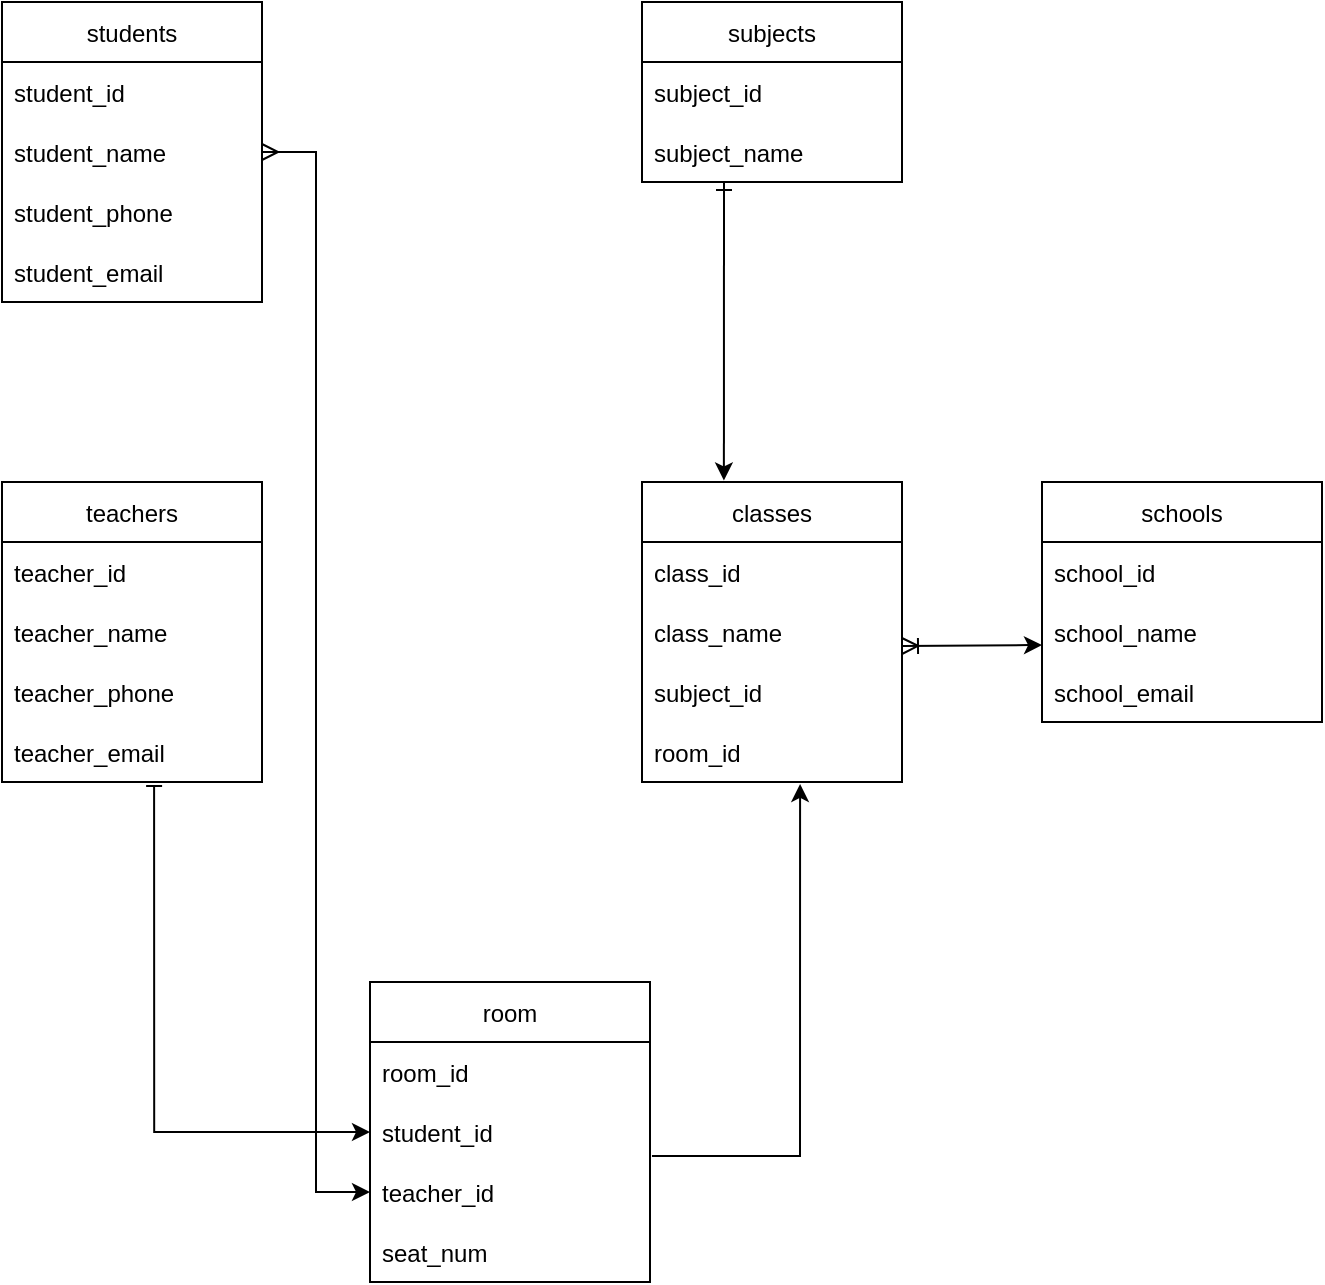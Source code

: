 <mxfile version="21.1.4" type="github">
  <diagram id="xmLhRH_7aOAsK8foOpP1" name="Page-1">
    <mxGraphModel dx="794" dy="715" grid="1" gridSize="10" guides="1" tooltips="1" connect="1" arrows="1" fold="1" page="1" pageScale="1" pageWidth="827" pageHeight="1169" math="0" shadow="0">
      <root>
        <mxCell id="0" />
        <mxCell id="1" parent="0" />
        <mxCell id="CUi0itA0A1m5QsF292kd-1" value="students" style="swimlane;fontStyle=0;childLayout=stackLayout;horizontal=1;startSize=30;horizontalStack=0;resizeParent=1;resizeParentMax=0;resizeLast=0;collapsible=1;marginBottom=0;" parent="1" vertex="1">
          <mxGeometry x="160" y="40" width="130" height="150" as="geometry">
            <mxRectangle x="110" y="90" width="80" height="30" as="alternateBounds" />
          </mxGeometry>
        </mxCell>
        <mxCell id="CUi0itA0A1m5QsF292kd-2" value="student_id" style="text;strokeColor=none;fillColor=none;align=left;verticalAlign=middle;spacingLeft=4;spacingRight=4;overflow=hidden;points=[[0,0.5],[1,0.5]];portConstraint=eastwest;rotatable=0;" parent="CUi0itA0A1m5QsF292kd-1" vertex="1">
          <mxGeometry y="30" width="130" height="30" as="geometry" />
        </mxCell>
        <mxCell id="CUi0itA0A1m5QsF292kd-3" value="student_name" style="text;strokeColor=none;fillColor=none;align=left;verticalAlign=middle;spacingLeft=4;spacingRight=4;overflow=hidden;points=[[0,0.5],[1,0.5]];portConstraint=eastwest;rotatable=0;" parent="CUi0itA0A1m5QsF292kd-1" vertex="1">
          <mxGeometry y="60" width="130" height="30" as="geometry" />
        </mxCell>
        <mxCell id="CUi0itA0A1m5QsF292kd-5" value="student_phone" style="text;strokeColor=none;fillColor=none;align=left;verticalAlign=middle;spacingLeft=4;spacingRight=4;overflow=hidden;points=[[0,0.5],[1,0.5]];portConstraint=eastwest;rotatable=0;" parent="CUi0itA0A1m5QsF292kd-1" vertex="1">
          <mxGeometry y="90" width="130" height="30" as="geometry" />
        </mxCell>
        <mxCell id="CUi0itA0A1m5QsF292kd-4" value="student_email" style="text;strokeColor=none;fillColor=none;align=left;verticalAlign=middle;spacingLeft=4;spacingRight=4;overflow=hidden;points=[[0,0.5],[1,0.5]];portConstraint=eastwest;rotatable=0;" parent="CUi0itA0A1m5QsF292kd-1" vertex="1">
          <mxGeometry y="120" width="130" height="30" as="geometry" />
        </mxCell>
        <mxCell id="CUi0itA0A1m5QsF292kd-6" value="subjects" style="swimlane;fontStyle=0;childLayout=stackLayout;horizontal=1;startSize=30;horizontalStack=0;resizeParent=1;resizeParentMax=0;resizeLast=0;collapsible=1;marginBottom=0;" parent="1" vertex="1">
          <mxGeometry x="480" y="40" width="130" height="90" as="geometry">
            <mxRectangle x="110" y="90" width="80" height="30" as="alternateBounds" />
          </mxGeometry>
        </mxCell>
        <mxCell id="CUi0itA0A1m5QsF292kd-7" value="subject_id" style="text;strokeColor=none;fillColor=none;align=left;verticalAlign=middle;spacingLeft=4;spacingRight=4;overflow=hidden;points=[[0,0.5],[1,0.5]];portConstraint=eastwest;rotatable=0;" parent="CUi0itA0A1m5QsF292kd-6" vertex="1">
          <mxGeometry y="30" width="130" height="30" as="geometry" />
        </mxCell>
        <mxCell id="CUi0itA0A1m5QsF292kd-8" value="subject_name" style="text;strokeColor=none;fillColor=none;align=left;verticalAlign=middle;spacingLeft=4;spacingRight=4;overflow=hidden;points=[[0,0.5],[1,0.5]];portConstraint=eastwest;rotatable=0;" parent="CUi0itA0A1m5QsF292kd-6" vertex="1">
          <mxGeometry y="60" width="130" height="30" as="geometry" />
        </mxCell>
        <mxCell id="CUi0itA0A1m5QsF292kd-11" value="classes" style="swimlane;fontStyle=0;childLayout=stackLayout;horizontal=1;startSize=30;horizontalStack=0;resizeParent=1;resizeParentMax=0;resizeLast=0;collapsible=1;marginBottom=0;" parent="1" vertex="1">
          <mxGeometry x="480" y="280" width="130" height="150" as="geometry">
            <mxRectangle x="110" y="90" width="80" height="30" as="alternateBounds" />
          </mxGeometry>
        </mxCell>
        <mxCell id="CUi0itA0A1m5QsF292kd-12" value="class_id" style="text;strokeColor=none;fillColor=none;align=left;verticalAlign=middle;spacingLeft=4;spacingRight=4;overflow=hidden;points=[[0,0.5],[1,0.5]];portConstraint=eastwest;rotatable=0;" parent="CUi0itA0A1m5QsF292kd-11" vertex="1">
          <mxGeometry y="30" width="130" height="30" as="geometry" />
        </mxCell>
        <mxCell id="CUi0itA0A1m5QsF292kd-13" value="class_name" style="text;strokeColor=none;fillColor=none;align=left;verticalAlign=middle;spacingLeft=4;spacingRight=4;overflow=hidden;points=[[0,0.5],[1,0.5]];portConstraint=eastwest;rotatable=0;" parent="CUi0itA0A1m5QsF292kd-11" vertex="1">
          <mxGeometry y="60" width="130" height="30" as="geometry" />
        </mxCell>
        <mxCell id="CUi0itA0A1m5QsF292kd-14" value="subject_id" style="text;strokeColor=none;fillColor=none;align=left;verticalAlign=middle;spacingLeft=4;spacingRight=4;overflow=hidden;points=[[0,0.5],[1,0.5]];portConstraint=eastwest;rotatable=0;" parent="CUi0itA0A1m5QsF292kd-11" vertex="1">
          <mxGeometry y="90" width="130" height="30" as="geometry" />
        </mxCell>
        <mxCell id="CUi0itA0A1m5QsF292kd-16" value="room_id" style="text;strokeColor=none;fillColor=none;align=left;verticalAlign=middle;spacingLeft=4;spacingRight=4;overflow=hidden;points=[[0,0.5],[1,0.5]];portConstraint=eastwest;rotatable=0;" parent="CUi0itA0A1m5QsF292kd-11" vertex="1">
          <mxGeometry y="120" width="130" height="30" as="geometry" />
        </mxCell>
        <mxCell id="CUi0itA0A1m5QsF292kd-18" value="teachers" style="swimlane;fontStyle=0;childLayout=stackLayout;horizontal=1;startSize=30;horizontalStack=0;resizeParent=1;resizeParentMax=0;resizeLast=0;collapsible=1;marginBottom=0;" parent="1" vertex="1">
          <mxGeometry x="160" y="280" width="130" height="150" as="geometry">
            <mxRectangle x="110" y="90" width="80" height="30" as="alternateBounds" />
          </mxGeometry>
        </mxCell>
        <mxCell id="CUi0itA0A1m5QsF292kd-19" value="teacher_id" style="text;strokeColor=none;fillColor=none;align=left;verticalAlign=middle;spacingLeft=4;spacingRight=4;overflow=hidden;points=[[0,0.5],[1,0.5]];portConstraint=eastwest;rotatable=0;" parent="CUi0itA0A1m5QsF292kd-18" vertex="1">
          <mxGeometry y="30" width="130" height="30" as="geometry" />
        </mxCell>
        <mxCell id="CUi0itA0A1m5QsF292kd-20" value="teacher_name" style="text;strokeColor=none;fillColor=none;align=left;verticalAlign=middle;spacingLeft=4;spacingRight=4;overflow=hidden;points=[[0,0.5],[1,0.5]];portConstraint=eastwest;rotatable=0;" parent="CUi0itA0A1m5QsF292kd-18" vertex="1">
          <mxGeometry y="60" width="130" height="30" as="geometry" />
        </mxCell>
        <mxCell id="CUi0itA0A1m5QsF292kd-21" value="teacher_phone" style="text;strokeColor=none;fillColor=none;align=left;verticalAlign=middle;spacingLeft=4;spacingRight=4;overflow=hidden;points=[[0,0.5],[1,0.5]];portConstraint=eastwest;rotatable=0;" parent="CUi0itA0A1m5QsF292kd-18" vertex="1">
          <mxGeometry y="90" width="130" height="30" as="geometry" />
        </mxCell>
        <mxCell id="CUi0itA0A1m5QsF292kd-22" value="teacher_email" style="text;strokeColor=none;fillColor=none;align=left;verticalAlign=middle;spacingLeft=4;spacingRight=4;overflow=hidden;points=[[0,0.5],[1,0.5]];portConstraint=eastwest;rotatable=0;" parent="CUi0itA0A1m5QsF292kd-18" vertex="1">
          <mxGeometry y="120" width="130" height="30" as="geometry" />
        </mxCell>
        <mxCell id="CUi0itA0A1m5QsF292kd-29" value="" style="endArrow=classic;html=1;rounded=0;exitX=1;exitY=0.5;exitDx=0;exitDy=0;entryX=0;entryY=0.5;entryDx=0;entryDy=0;edgeStyle=orthogonalEdgeStyle;startArrow=ERmany;startFill=0;" parent="1" source="CUi0itA0A1m5QsF292kd-3" target="zZ2jvYXYrJg83YJ4hSHN-5" edge="1">
          <mxGeometry width="50" height="50" relative="1" as="geometry">
            <mxPoint x="290" y="320" as="sourcePoint" />
            <mxPoint x="340" y="270" as="targetPoint" />
          </mxGeometry>
        </mxCell>
        <mxCell id="CUi0itA0A1m5QsF292kd-30" value="" style="endArrow=classic;html=1;rounded=0;exitX=0.585;exitY=1.067;exitDx=0;exitDy=0;exitPerimeter=0;startArrow=baseDash;startFill=0;entryX=0;entryY=0.5;entryDx=0;entryDy=0;edgeStyle=orthogonalEdgeStyle;" parent="1" source="CUi0itA0A1m5QsF292kd-22" target="zZ2jvYXYrJg83YJ4hSHN-3" edge="1">
          <mxGeometry width="50" height="50" relative="1" as="geometry">
            <mxPoint x="290" y="320" as="sourcePoint" />
            <mxPoint x="480" y="361" as="targetPoint" />
            <Array as="points">
              <mxPoint x="236" y="605" />
            </Array>
          </mxGeometry>
        </mxCell>
        <mxCell id="CUi0itA0A1m5QsF292kd-31" value="" style="endArrow=classic;html=1;rounded=0;startArrow=ERone;startFill=0;entryX=0.315;entryY=-0.005;entryDx=0;entryDy=0;entryPerimeter=0;" parent="1" target="CUi0itA0A1m5QsF292kd-11" edge="1">
          <mxGeometry width="50" height="50" relative="1" as="geometry">
            <mxPoint x="521" y="130" as="sourcePoint" />
            <mxPoint x="520" y="270" as="targetPoint" />
          </mxGeometry>
        </mxCell>
        <mxCell id="CUi0itA0A1m5QsF292kd-32" value="schools" style="swimlane;fontStyle=0;childLayout=stackLayout;horizontal=1;startSize=30;horizontalStack=0;resizeParent=1;resizeParentMax=0;resizeLast=0;collapsible=1;marginBottom=0;" parent="1" vertex="1">
          <mxGeometry x="680" y="280" width="140" height="120" as="geometry" />
        </mxCell>
        <mxCell id="CUi0itA0A1m5QsF292kd-33" value="school_id" style="text;strokeColor=none;fillColor=none;align=left;verticalAlign=middle;spacingLeft=4;spacingRight=4;overflow=hidden;points=[[0,0.5],[1,0.5]];portConstraint=eastwest;rotatable=0;" parent="CUi0itA0A1m5QsF292kd-32" vertex="1">
          <mxGeometry y="30" width="140" height="30" as="geometry" />
        </mxCell>
        <mxCell id="CUi0itA0A1m5QsF292kd-34" value="school_name" style="text;strokeColor=none;fillColor=none;align=left;verticalAlign=middle;spacingLeft=4;spacingRight=4;overflow=hidden;points=[[0,0.5],[1,0.5]];portConstraint=eastwest;rotatable=0;" parent="CUi0itA0A1m5QsF292kd-32" vertex="1">
          <mxGeometry y="60" width="140" height="30" as="geometry" />
        </mxCell>
        <mxCell id="CUi0itA0A1m5QsF292kd-35" value="school_email" style="text;strokeColor=none;fillColor=none;align=left;verticalAlign=middle;spacingLeft=4;spacingRight=4;overflow=hidden;points=[[0,0.5],[1,0.5]];portConstraint=eastwest;rotatable=0;" parent="CUi0itA0A1m5QsF292kd-32" vertex="1">
          <mxGeometry y="90" width="140" height="30" as="geometry" />
        </mxCell>
        <mxCell id="CUi0itA0A1m5QsF292kd-36" value="" style="endArrow=classic;html=1;rounded=0;entryX=0;entryY=0.717;entryDx=0;entryDy=0;entryPerimeter=0;startArrow=ERoneToMany;startFill=0;" parent="1" target="CUi0itA0A1m5QsF292kd-34" edge="1">
          <mxGeometry width="50" height="50" relative="1" as="geometry">
            <mxPoint x="610" y="362" as="sourcePoint" />
            <mxPoint x="460" y="280" as="targetPoint" />
          </mxGeometry>
        </mxCell>
        <mxCell id="zZ2jvYXYrJg83YJ4hSHN-1" value="room" style="swimlane;fontStyle=0;childLayout=stackLayout;horizontal=1;startSize=30;horizontalStack=0;resizeParent=1;resizeParentMax=0;resizeLast=0;collapsible=1;marginBottom=0;" parent="1" vertex="1">
          <mxGeometry x="344" y="530" width="140" height="150" as="geometry" />
        </mxCell>
        <mxCell id="zZ2jvYXYrJg83YJ4hSHN-2" value="room_id" style="text;strokeColor=none;fillColor=none;align=left;verticalAlign=middle;spacingLeft=4;spacingRight=4;overflow=hidden;points=[[0,0.5],[1,0.5]];portConstraint=eastwest;rotatable=0;" parent="zZ2jvYXYrJg83YJ4hSHN-1" vertex="1">
          <mxGeometry y="30" width="140" height="30" as="geometry" />
        </mxCell>
        <mxCell id="zZ2jvYXYrJg83YJ4hSHN-3" value="student_id" style="text;strokeColor=none;fillColor=none;align=left;verticalAlign=middle;spacingLeft=4;spacingRight=4;overflow=hidden;points=[[0,0.5],[1,0.5]];portConstraint=eastwest;rotatable=0;" parent="zZ2jvYXYrJg83YJ4hSHN-1" vertex="1">
          <mxGeometry y="60" width="140" height="30" as="geometry" />
        </mxCell>
        <mxCell id="zZ2jvYXYrJg83YJ4hSHN-5" value="teacher_id" style="text;strokeColor=none;fillColor=none;align=left;verticalAlign=middle;spacingLeft=4;spacingRight=4;overflow=hidden;points=[[0,0.5],[1,0.5]];portConstraint=eastwest;rotatable=0;" parent="zZ2jvYXYrJg83YJ4hSHN-1" vertex="1">
          <mxGeometry y="90" width="140" height="30" as="geometry" />
        </mxCell>
        <mxCell id="zZ2jvYXYrJg83YJ4hSHN-4" value="seat_num" style="text;strokeColor=none;fillColor=none;align=left;verticalAlign=middle;spacingLeft=4;spacingRight=4;overflow=hidden;points=[[0,0.5],[1,0.5]];portConstraint=eastwest;rotatable=0;" parent="zZ2jvYXYrJg83YJ4hSHN-1" vertex="1">
          <mxGeometry y="120" width="140" height="30" as="geometry" />
        </mxCell>
        <mxCell id="zZ2jvYXYrJg83YJ4hSHN-6" value="" style="endArrow=classic;html=1;rounded=0;exitX=1.007;exitY=-0.1;exitDx=0;exitDy=0;exitPerimeter=0;entryX=0.608;entryY=1.033;entryDx=0;entryDy=0;entryPerimeter=0;edgeStyle=orthogonalEdgeStyle;" parent="1" source="zZ2jvYXYrJg83YJ4hSHN-5" target="CUi0itA0A1m5QsF292kd-16" edge="1">
          <mxGeometry width="50" height="50" relative="1" as="geometry">
            <mxPoint x="490" y="640" as="sourcePoint" />
            <mxPoint x="559.95" y="460.99" as="targetPoint" />
          </mxGeometry>
        </mxCell>
      </root>
    </mxGraphModel>
  </diagram>
</mxfile>
